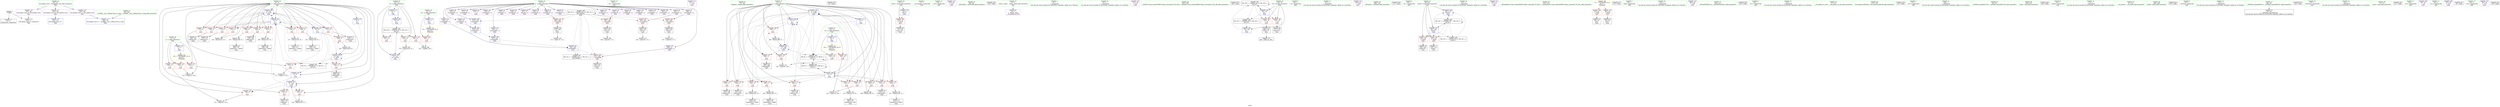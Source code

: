 digraph "SVFG" {
	label="SVFG";

	Node0x5641ded03f30 [shape=record,color=grey,label="{NodeID: 0\nNullPtr}"];
	Node0x5641ded03f30 -> Node0x5641ded276c0[style=solid];
	Node0x5641ded03f30 -> Node0x5641ded2ef90[style=solid];
	Node0x5641ded2ae30 [shape=record,color=grey,label="{NodeID: 263\n187 = Binary(186, 97, )\n}"];
	Node0x5641ded2ae30 -> Node0x5641ded28010[style=solid];
	Node0x5641ded2f160 [shape=record,color=blue,label="{NodeID: 180\n15\<--97\nti\<--\nmain\n}"];
	Node0x5641ded2f160 -> Node0x5641ded40ae0[style=dashed];
	Node0x5641ded26b80 [shape=record,color=purple,label="{NodeID: 97\n204\<--21\narrayidx43\<--g\nmain\n}"];
	Node0x5641ded26b80 -> Node0x5641ded2e5f0[style=solid];
	Node0x5641ded09d50 [shape=record,color=green,label="{NodeID: 14\n42\<--1\n.str.7\<--dummyObj\nGlob }"];
	Node0x5641ded29c80 [shape=record,color=blue,label="{NodeID: 194\n8\<--258\ni\<--inc74\nmain\n}"];
	Node0x5641ded29c80 -> Node0x5641ded2c160[style=dashed];
	Node0x5641ded29c80 -> Node0x5641ded2c230[style=dashed];
	Node0x5641ded29c80 -> Node0x5641ded2c300[style=dashed];
	Node0x5641ded29c80 -> Node0x5641ded2c3d0[style=dashed];
	Node0x5641ded29c80 -> Node0x5641ded2c4a0[style=dashed];
	Node0x5641ded29c80 -> Node0x5641ded2c570[style=dashed];
	Node0x5641ded29c80 -> Node0x5641ded2c640[style=dashed];
	Node0x5641ded29c80 -> Node0x5641ded2c710[style=dashed];
	Node0x5641ded29c80 -> Node0x5641ded2c7e0[style=dashed];
	Node0x5641ded29c80 -> Node0x5641ded2c8b0[style=dashed];
	Node0x5641ded29c80 -> Node0x5641ded2f570[style=dashed];
	Node0x5641ded29c80 -> Node0x5641ded29c80[style=dashed];
	Node0x5641ded29c80 -> Node0x5641ded29d50[style=dashed];
	Node0x5641ded29c80 -> Node0x5641ded405e0[style=dashed];
	Node0x5641ded266c0 [shape=record,color=purple,label="{NodeID: 111\n91\<--31\n\<--.str.3\nmain\n}"];
	Node0x5641ded08fc0 [shape=record,color=green,label="{NodeID: 28\n13\<--14\nca\<--ca_field_insensitive\nGlob }"];
	Node0x5641ded08fc0 -> Node0x5641ded2d680[style=solid];
	Node0x5641ded08fc0 -> Node0x5641ded2e990[style=solid];
	Node0x5641ded2c300 [shape=record,color=red,label="{NodeID: 125\n175\<--8\n\<--i\nmain\n}"];
	Node0x5641ded2c300 -> Node0x5641ded27da0[style=solid];
	Node0x5641ded25ca0 [shape=record,color=green,label="{NodeID: 42\n87\<--88\nfreopen\<--freopen_field_insensitive\n}"];
	Node0x5641ded2ce60 [shape=record,color=red,label="{NodeID: 139\n190\<--11\n\<--j\nmain\n}"];
	Node0x5641ded2ce60 -> Node0x5641ded280e0[style=solid];
	Node0x5641ded27a60 [shape=record,color=black,label="{NodeID: 56\n134\<--133\nidxprom\<--\nmain\n}"];
	Node0x5641ded2d9c0 [shape=record,color=red,label="{NodeID: 153\n130\<--17\n\<--n\nmain\n}"];
	Node0x5641ded2d9c0 -> Node0x5641ded2b430[style=solid];
	Node0x5641ded285c0 [shape=record,color=black,label="{NodeID: 70\n213\<--212\nidxprom49\<--\nmain\n}"];
	Node0x5641ded579b0 [shape=record,color=black,label="{NodeID: 333\n58 = PHI()\n}"];
	Node0x5641ded2e520 [shape=record,color=red,label="{NodeID: 167\n193\<--192\n\<--arrayidx34\nmain\n}"];
	Node0x5641ded2e520 -> Node0x5641ded281b0[style=solid];
	Node0x5641ded29120 [shape=record,color=black,label="{NodeID: 84\n75\<--318\nmain_ret\<--\nmain\n}"];
	Node0x5641ded044d0 [shape=record,color=green,label="{NodeID: 1\n7\<--1\n__dso_handle\<--dummyObj\nGlob }"];
	Node0x5641ded2afb0 [shape=record,color=grey,label="{NodeID: 264\n249 = Binary(248, 97, )\n}"];
	Node0x5641ded2afb0 -> Node0x5641ded29bb0[style=solid];
	Node0x5641ded2f230 [shape=record,color=blue,label="{NodeID: 181\n8\<--97\ni\<--\nmain\n}"];
	Node0x5641ded2f230 -> Node0x5641ded2bef0[style=dashed];
	Node0x5641ded2f230 -> Node0x5641ded2bfc0[style=dashed];
	Node0x5641ded2f230 -> Node0x5641ded2c090[style=dashed];
	Node0x5641ded2f230 -> Node0x5641ded2f300[style=dashed];
	Node0x5641ded2f230 -> Node0x5641ded2f570[style=dashed];
	Node0x5641ded26c50 [shape=record,color=purple,label="{NodeID: 98\n211\<--21\narrayidx48\<--g\nmain\n}"];
	Node0x5641ded09e20 [shape=record,color=green,label="{NodeID: 15\n44\<--1\n.str.8\<--dummyObj\nGlob }"];
	Node0x5641ded29d50 [shape=record,color=blue,label="{NodeID: 195\n8\<--97\ni\<--\nmain\n}"];
	Node0x5641ded29d50 -> Node0x5641ded2c980[style=dashed];
	Node0x5641ded29d50 -> Node0x5641ded2ca50[style=dashed];
	Node0x5641ded29d50 -> Node0x5641ded2cb20[style=dashed];
	Node0x5641ded29d50 -> Node0x5641ded29fc0[style=dashed];
	Node0x5641ded29d50 -> Node0x5641ded405e0[style=dashed];
	Node0x5641ded26790 [shape=record,color=purple,label="{NodeID: 112\n103\<--36\n\<--.str.4\nmain\n}"];
	Node0x5641ded09090 [shape=record,color=green,label="{NodeID: 29\n15\<--16\nti\<--ti_field_insensitive\nGlob }"];
	Node0x5641ded09090 -> Node0x5641ded2d750[style=solid];
	Node0x5641ded09090 -> Node0x5641ded2d820[style=solid];
	Node0x5641ded09090 -> Node0x5641ded2d8f0[style=solid];
	Node0x5641ded09090 -> Node0x5641ded2ea90[style=solid];
	Node0x5641ded09090 -> Node0x5641ded2f160[style=solid];
	Node0x5641ded09090 -> Node0x5641ded2a090[style=solid];
	Node0x5641ded2c3d0 [shape=record,color=red,label="{NodeID: 126\n186\<--8\n\<--i\nmain\n}"];
	Node0x5641ded2c3d0 -> Node0x5641ded2ae30[style=solid];
	Node0x5641ded25da0 [shape=record,color=green,label="{NodeID: 43\n94\<--95\n_ZNSirsERi\<--_ZNSirsERi_field_insensitive\n}"];
	Node0x5641ded2cf30 [shape=record,color=red,label="{NodeID: 140\n201\<--11\n\<--j\nmain\n}"];
	Node0x5641ded2cf30 -> Node0x5641ded34740[style=solid];
	Node0x5641ded27b30 [shape=record,color=black,label="{NodeID: 57\n164\<--163\nidxprom19\<--\nmain\n}"];
	Node0x5641ded2da90 [shape=record,color=red,label="{NodeID: 154\n154\<--17\n\<--n\nmain\n}"];
	Node0x5641ded2da90 -> Node0x5641ded36ad0[style=solid];
	Node0x5641ded28690 [shape=record,color=black,label="{NodeID: 71\n218\<--217\nidxprom51\<--\nmain\n}"];
	Node0x5641ded57ab0 [shape=record,color=black,label="{NodeID: 334\n104 = PHI()\n}"];
	Node0x5641ded2e5f0 [shape=record,color=red,label="{NodeID: 168\n205\<--204\n\<--arrayidx43\nmain\n}"];
	Node0x5641ded2e5f0 -> Node0x5641ded28420[style=solid];
	Node0x5641ded291f0 [shape=record,color=purple,label="{NodeID: 85\n57\<--4\n\<--_ZStL8__ioinit\n__cxx_global_var_init\n}"];
	Node0x5641ded041f0 [shape=record,color=green,label="{NodeID: 2\n9\<--1\n\<--dummyObj\nCan only get source location for instruction, argument, global var or function.}"];
	Node0x5641ded2b130 [shape=record,color=grey,label="{NodeID: 265\n315 = Binary(314, 97, )\n}"];
	Node0x5641ded2b130 -> Node0x5641ded2a090[style=solid];
	Node0x5641ded2f300 [shape=record,color=blue,label="{NodeID: 182\n8\<--144\ni\<--inc\nmain\n}"];
	Node0x5641ded2f300 -> Node0x5641ded2bef0[style=dashed];
	Node0x5641ded2f300 -> Node0x5641ded2bfc0[style=dashed];
	Node0x5641ded2f300 -> Node0x5641ded2c090[style=dashed];
	Node0x5641ded2f300 -> Node0x5641ded2f300[style=dashed];
	Node0x5641ded2f300 -> Node0x5641ded2f570[style=dashed];
	Node0x5641ded26d20 [shape=record,color=purple,label="{NodeID: 99\n214\<--21\narrayidx50\<--g\nmain\n}"];
	Node0x5641ded26d20 -> Node0x5641ded2f7e0[style=solid];
	Node0x5641ded09ef0 [shape=record,color=green,label="{NodeID: 16\n47\<--1\n\<--dummyObj\nCan only get source location for instruction, argument, global var or function.}"];
	Node0x5641ded29e20 [shape=record,color=blue,label="{NodeID: 196\n11\<--97\nj\<--\nmain\n}"];
	Node0x5641ded29e20 -> Node0x5641ded2d410[style=dashed];
	Node0x5641ded29e20 -> Node0x5641ded2d4e0[style=dashed];
	Node0x5641ded29e20 -> Node0x5641ded2d5b0[style=dashed];
	Node0x5641ded29e20 -> Node0x5641ded29e20[style=dashed];
	Node0x5641ded29e20 -> Node0x5641ded29ef0[style=dashed];
	Node0x5641ded29e20 -> Node0x5641ded40fe0[style=dashed];
	Node0x5641ded26860 [shape=record,color=purple,label="{NodeID: 113\n111\<--38\n\<--.str.5\nmain\n}"];
	Node0x5641ded09160 [shape=record,color=green,label="{NodeID: 30\n17\<--18\nn\<--n_field_insensitive\nGlob }"];
	Node0x5641ded09160 -> Node0x5641ded2d9c0[style=solid];
	Node0x5641ded09160 -> Node0x5641ded2da90[style=solid];
	Node0x5641ded09160 -> Node0x5641ded2db60[style=solid];
	Node0x5641ded09160 -> Node0x5641ded2eb90[style=solid];
	Node0x5641ded2c4a0 [shape=record,color=red,label="{NodeID: 127\n197\<--8\n\<--i\nmain\n}"];
	Node0x5641ded2c4a0 -> Node0x5641ded348c0[style=solid];
	Node0x5641ded25ea0 [shape=record,color=green,label="{NodeID: 44\n105\<--106\n_ZStlsISt11char_traitsIcEERSt13basic_ostreamIcT_ES5_PKc\<--_ZStlsISt11char_traitsIcEERSt13basic_ostreamIcT_ES5_PKc_field_insensitive\n}"];
	Node0x5641ded2d000 [shape=record,color=red,label="{NodeID: 141\n212\<--11\n\<--j\nmain\n}"];
	Node0x5641ded2d000 -> Node0x5641ded285c0[style=solid];
	Node0x5641ded27c00 [shape=record,color=black,label="{NodeID: 58\n167\<--166\nidxprom21\<--\nmain\n}"];
	Node0x5641ded2db60 [shape=record,color=red,label="{NodeID: 155\n276\<--17\n\<--n\nmain\n}"];
	Node0x5641ded2db60 -> Node0x5641ded2ba30[style=solid];
	Node0x5641ded28760 [shape=record,color=black,label="{NodeID: 72\n222\<--221\nidxprom54\<--add53\nmain\n}"];
	Node0x5641ded57c10 [shape=record,color=black,label="{NodeID: 335\n108 = PHI()\n}"];
	Node0x5641ded338a0 [shape=record,color=black,label="{NodeID: 252\n268 = PHI(124, 266, )\n}"];
	Node0x5641ded2e6c0 [shape=record,color=red,label="{NodeID: 169\n291\<--290\n\<--arrayidx89\nmain\n}"];
	Node0x5641ded2e6c0 -> Node0x5641ded29050[style=solid];
	Node0x5641ded292c0 [shape=record,color=purple,label="{NodeID: 86\n120\<--21\n\<--g\nmain\n}"];
	Node0x5641ded03c70 [shape=record,color=green,label="{NodeID: 3\n24\<--1\n.str\<--dummyObj\nGlob }"];
	Node0x5641ded2b2b0 [shape=record,color=grey,label="{NodeID: 266\n258 = Binary(257, 97, )\n}"];
	Node0x5641ded2b2b0 -> Node0x5641ded29c80[style=solid];
	Node0x5641ded2f3d0 [shape=record,color=blue,label="{NodeID: 183\n78\<--148\nok\<--\nmain\n}"];
	Node0x5641ded2f3d0 -> Node0x5641ded450e0[style=dashed];
	Node0x5641ded26df0 [shape=record,color=purple,label="{NodeID: 100\n219\<--21\narrayidx52\<--g\nmain\n}"];
	Node0x5641ded09fc0 [shape=record,color=green,label="{NodeID: 17\n97\<--1\n\<--dummyObj\nCan only get source location for instruction, argument, global var or function.}"];
	Node0x5641ded29ef0 [shape=record,color=blue,label="{NodeID: 197\n11\<--299\nj\<--inc93\nmain\n}"];
	Node0x5641ded29ef0 -> Node0x5641ded2d410[style=dashed];
	Node0x5641ded29ef0 -> Node0x5641ded2d4e0[style=dashed];
	Node0x5641ded29ef0 -> Node0x5641ded2d5b0[style=dashed];
	Node0x5641ded29ef0 -> Node0x5641ded29e20[style=dashed];
	Node0x5641ded29ef0 -> Node0x5641ded29ef0[style=dashed];
	Node0x5641ded29ef0 -> Node0x5641ded40fe0[style=dashed];
	Node0x5641ded26930 [shape=record,color=purple,label="{NodeID: 114\n138\<--40\n\<--.str.6\nmain\n}"];
	Node0x5641ded09260 [shape=record,color=green,label="{NodeID: 31\n19\<--20\nm\<--m_field_insensitive\nGlob }"];
	Node0x5641ded09260 -> Node0x5641ded2dc30[style=solid];
	Node0x5641ded09260 -> Node0x5641ded2dd00[style=solid];
	Node0x5641ded09260 -> Node0x5641ded2ec90[style=solid];
	Node0x5641ded2c570 [shape=record,color=red,label="{NodeID: 128\n209\<--8\n\<--i\nmain\n}"];
	Node0x5641ded2c570 -> Node0x5641ded284f0[style=solid];
	Node0x5641ded25fa0 [shape=record,color=green,label="{NodeID: 45\n109\<--110\n_ZNSolsEi\<--_ZNSolsEi_field_insensitive\n}"];
	Node0x5641ded2d0d0 [shape=record,color=red,label="{NodeID: 142\n220\<--11\n\<--j\nmain\n}"];
	Node0x5641ded2d0d0 -> Node0x5641ded342c0[style=solid];
	Node0x5641ded27cd0 [shape=record,color=black,label="{NodeID: 59\n170\<--169\nconv\<--\nmain\n}"];
	Node0x5641ded27cd0 -> Node0x5641ded370d0[style=solid];
	Node0x5641ded2dc30 [shape=record,color=red,label="{NodeID: 156\n160\<--19\n\<--m\nmain\n}"];
	Node0x5641ded2dc30 -> Node0x5641ded36f50[style=solid];
	Node0x5641ded28830 [shape=record,color=black,label="{NodeID: 73\n228\<--227\nidxprom57\<--add56\nmain\n}"];
	Node0x5641ded57d10 [shape=record,color=black,label="{NodeID: 336\n112 = PHI()\n}"];
	Node0x5641ded33e40 [shape=record,color=grey,label="{NodeID: 253\n144 = Binary(143, 97, )\n}"];
	Node0x5641ded33e40 -> Node0x5641ded2f300[style=solid];
	Node0x5641ded2e790 [shape=record,color=blue,label="{NodeID: 170\n8\<--9\ni\<--\nGlob }"];
	Node0x5641ded2e790 -> Node0x5641ded405e0[style=dashed];
	Node0x5641ded29390 [shape=record,color=purple,label="{NodeID: 87\n135\<--21\narrayidx\<--g\nmain\n}"];
	Node0x5641ded04330 [shape=record,color=green,label="{NodeID: 4\n26\<--1\n.str.1\<--dummyObj\nGlob }"];
	Node0x5641ded2b430 [shape=record,color=grey,label="{NodeID: 267\n131 = cmp(129, 130, )\n}"];
	Node0x5641ded2f4a0 [shape=record,color=blue,label="{NodeID: 184\n80\<--122\nfound\<--\nmain\n}"];
	Node0x5641ded2f4a0 -> Node0x5641ded455e0[style=dashed];
	Node0x5641ded26ec0 [shape=record,color=purple,label="{NodeID: 101\n223\<--21\narrayidx55\<--g\nmain\n}"];
	Node0x5641ded26ec0 -> Node0x5641ded2f8b0[style=solid];
	Node0x5641ded0a090 [shape=record,color=green,label="{NodeID: 18\n122\<--1\n\<--dummyObj\nCan only get source location for instruction, argument, global var or function.}"];
	Node0x5641ded29fc0 [shape=record,color=blue,label="{NodeID: 198\n8\<--305\ni\<--inc97\nmain\n}"];
	Node0x5641ded29fc0 -> Node0x5641ded2c980[style=dashed];
	Node0x5641ded29fc0 -> Node0x5641ded2ca50[style=dashed];
	Node0x5641ded29fc0 -> Node0x5641ded2cb20[style=dashed];
	Node0x5641ded29fc0 -> Node0x5641ded29fc0[style=dashed];
	Node0x5641ded29fc0 -> Node0x5641ded405e0[style=dashed];
	Node0x5641ded2bb00 [shape=record,color=purple,label="{NodeID: 115\n293\<--42\n\<--.str.7\nmain\n}"];
	Node0x5641ded09360 [shape=record,color=green,label="{NodeID: 32\n21\<--23\ng\<--g_field_insensitive\nGlob }"];
	Node0x5641ded09360 -> Node0x5641ded292c0[style=solid];
	Node0x5641ded09360 -> Node0x5641ded29390[style=solid];
	Node0x5641ded09360 -> Node0x5641ded29460[style=solid];
	Node0x5641ded09360 -> Node0x5641ded29530[style=solid];
	Node0x5641ded09360 -> Node0x5641ded29600[style=solid];
	Node0x5641ded09360 -> Node0x5641ded296d0[style=solid];
	Node0x5641ded09360 -> Node0x5641ded297a0[style=solid];
	Node0x5641ded09360 -> Node0x5641ded29870[style=solid];
	Node0x5641ded09360 -> Node0x5641ded29940[style=solid];
	Node0x5641ded09360 -> Node0x5641ded29a10[style=solid];
	Node0x5641ded09360 -> Node0x5641ded26ab0[style=solid];
	Node0x5641ded09360 -> Node0x5641ded26b80[style=solid];
	Node0x5641ded09360 -> Node0x5641ded26c50[style=solid];
	Node0x5641ded09360 -> Node0x5641ded26d20[style=solid];
	Node0x5641ded09360 -> Node0x5641ded26df0[style=solid];
	Node0x5641ded09360 -> Node0x5641ded26ec0[style=solid];
	Node0x5641ded09360 -> Node0x5641ded26f90[style=solid];
	Node0x5641ded09360 -> Node0x5641ded27060[style=solid];
	Node0x5641ded09360 -> Node0x5641ded27130[style=solid];
	Node0x5641ded09360 -> Node0x5641ded27200[style=solid];
	Node0x5641ded09360 -> Node0x5641ded262b0[style=solid];
	Node0x5641ded09360 -> Node0x5641ded26380[style=solid];
	Node0x5641ded2c640 [shape=record,color=red,label="{NodeID: 129\n217\<--8\n\<--i\nmain\n}"];
	Node0x5641ded2c640 -> Node0x5641ded28690[style=solid];
	Node0x5641ded260a0 [shape=record,color=green,label="{NodeID: 46\n114\<--115\n_ZSt4endlIcSt11char_traitsIcEERSt13basic_ostreamIT_T0_ES6_\<--_ZSt4endlIcSt11char_traitsIcEERSt13basic_ostreamIT_T0_ES6__field_insensitive\n}"];
	Node0x5641ded490e0 [shape=record,color=yellow,style=double,label="{NodeID: 309\n2V_1 = ENCHI(MR_2V_0)\npts\{1 \}\nFun[main]}"];
	Node0x5641ded490e0 -> Node0x5641ded2ddd0[style=dashed];
	Node0x5641ded490e0 -> Node0x5641ded2dea0[style=dashed];
	Node0x5641ded2d1a0 [shape=record,color=red,label="{NodeID: 143\n230\<--11\n\<--j\nmain\n}"];
	Node0x5641ded2d1a0 -> Node0x5641ded28900[style=solid];
	Node0x5641ded27da0 [shape=record,color=black,label="{NodeID: 60\n176\<--175\nidxprom24\<--\nmain\n}"];
	Node0x5641ded2dd00 [shape=record,color=red,label="{NodeID: 157\n282\<--19\n\<--m\nmain\n}"];
	Node0x5641ded2dd00 -> Node0x5641ded2b8b0[style=solid];
	Node0x5641ded28900 [shape=record,color=black,label="{NodeID: 74\n231\<--230\nidxprom59\<--\nmain\n}"];
	Node0x5641ded57e10 [shape=record,color=black,label="{NodeID: 337\n113 = PHI()\n}"];
	Node0x5641ded33fc0 [shape=record,color=grey,label="{NodeID: 254\n235 = Binary(234, 97, )\n}"];
	Node0x5641ded33fc0 -> Node0x5641ded289d0[style=solid];
	Node0x5641ded2e890 [shape=record,color=blue,label="{NodeID: 171\n11\<--9\nj\<--\nGlob }"];
	Node0x5641ded2e890 -> Node0x5641ded40fe0[style=dashed];
	Node0x5641ded29460 [shape=record,color=purple,label="{NodeID: 88\n136\<--21\narraydecay\<--g\nmain\n}"];
	Node0x5641ded086c0 [shape=record,color=green,label="{NodeID: 5\n28\<--1\nstdin\<--dummyObj\nGlob }"];
	Node0x5641ded2b5b0 [shape=record,color=grey,label="{NodeID: 268\n184 = cmp(183, 172, )\n}"];
	Node0x5641ded2f570 [shape=record,color=blue,label="{NodeID: 185\n8\<--97\ni\<--\nmain\n}"];
	Node0x5641ded2f570 -> Node0x5641ded2c160[style=dashed];
	Node0x5641ded2f570 -> Node0x5641ded2c230[style=dashed];
	Node0x5641ded2f570 -> Node0x5641ded2c300[style=dashed];
	Node0x5641ded2f570 -> Node0x5641ded2c3d0[style=dashed];
	Node0x5641ded2f570 -> Node0x5641ded2c4a0[style=dashed];
	Node0x5641ded2f570 -> Node0x5641ded2c570[style=dashed];
	Node0x5641ded2f570 -> Node0x5641ded2c640[style=dashed];
	Node0x5641ded2f570 -> Node0x5641ded2c710[style=dashed];
	Node0x5641ded2f570 -> Node0x5641ded2c7e0[style=dashed];
	Node0x5641ded2f570 -> Node0x5641ded2c8b0[style=dashed];
	Node0x5641ded2f570 -> Node0x5641ded2f570[style=dashed];
	Node0x5641ded2f570 -> Node0x5641ded29c80[style=dashed];
	Node0x5641ded2f570 -> Node0x5641ded29d50[style=dashed];
	Node0x5641ded2f570 -> Node0x5641ded405e0[style=dashed];
	Node0x5641ded26f90 [shape=record,color=purple,label="{NodeID: 102\n229\<--21\narrayidx58\<--g\nmain\n}"];
	Node0x5641ded08870 [shape=record,color=green,label="{NodeID: 19\n123\<--1\n\<--dummyObj\nCan only get source location for instruction, argument, global var or function.}"];
	Node0x5641ded405e0 [shape=record,color=black,label="{NodeID: 282\nMR_4V_2 = PHI(MR_4V_13, MR_4V_1, )\npts\{10 \}\n}"];
	Node0x5641ded405e0 -> Node0x5641ded2f230[style=dashed];
	Node0x5641ded2a090 [shape=record,color=blue,label="{NodeID: 199\n15\<--315\nti\<--inc104\nmain\n}"];
	Node0x5641ded2a090 -> Node0x5641ded40ae0[style=dashed];
	Node0x5641ded2bb90 [shape=record,color=purple,label="{NodeID: 116\n309\<--44\n\<--.str.8\nmain\n}"];
	Node0x5641ded09460 [shape=record,color=green,label="{NodeID: 33\n46\<--50\nllvm.global_ctors\<--llvm.global_ctors_field_insensitive\nGlob }"];
	Node0x5641ded09460 -> Node0x5641ded2bc20[style=solid];
	Node0x5641ded09460 -> Node0x5641ded2bcf0[style=solid];
	Node0x5641ded09460 -> Node0x5641ded2bdf0[style=solid];
	Node0x5641ded2c710 [shape=record,color=red,label="{NodeID: 130\n226\<--8\n\<--i\nmain\n}"];
	Node0x5641ded2c710 -> Node0x5641ded34440[style=solid];
	Node0x5641ded261a0 [shape=record,color=green,label="{NodeID: 47\n116\<--117\n_ZNSolsEPFRSoS_E\<--_ZNSolsEPFRSoS_E_field_insensitive\n}"];
	Node0x5641ded2d270 [shape=record,color=red,label="{NodeID: 144\n238\<--11\n\<--j\nmain\n}"];
	Node0x5641ded2d270 -> Node0x5641ded2ab30[style=solid];
	Node0x5641ded27e70 [shape=record,color=black,label="{NodeID: 61\n180\<--179\nidxprom26\<--add\nmain\n}"];
	Node0x5641ded2ddd0 [shape=record,color=red,label="{NodeID: 158\n83\<--28\n\<--stdin\nmain\n}"];
	Node0x5641ded2ddd0 -> Node0x5641ded278c0[style=solid];
	Node0x5641ded289d0 [shape=record,color=black,label="{NodeID: 75\n236\<--235\nidxprom62\<--add61\nmain\n}"];
	Node0x5641ded57ee0 [shape=record,color=black,label="{NodeID: 338\n118 = PHI()\n}"];
	Node0x5641ded34140 [shape=record,color=grey,label="{NodeID: 255\n179 = Binary(178, 97, )\n}"];
	Node0x5641ded34140 -> Node0x5641ded27e70[style=solid];
	Node0x5641ded2e990 [shape=record,color=blue,label="{NodeID: 172\n13\<--9\nca\<--\nGlob }"];
	Node0x5641ded2e990 -> Node0x5641ded49dc0[style=dashed];
	Node0x5641ded29530 [shape=record,color=purple,label="{NodeID: 89\n137\<--21\nadd.ptr\<--g\nmain\n}"];
	Node0x5641ded08750 [shape=record,color=green,label="{NodeID: 6\n29\<--1\n.str.2\<--dummyObj\nGlob }"];
	Node0x5641ded2b730 [shape=record,color=grey,label="{NodeID: 269\n101 = cmp(99, 100, )\n}"];
	Node0x5641ded2f640 [shape=record,color=blue,label="{NodeID: 186\n11\<--97\nj\<--\nmain\n}"];
	Node0x5641ded2f640 -> Node0x5641ded2cbf0[style=dashed];
	Node0x5641ded2f640 -> Node0x5641ded2ccc0[style=dashed];
	Node0x5641ded2f640 -> Node0x5641ded2cd90[style=dashed];
	Node0x5641ded2f640 -> Node0x5641ded2ce60[style=dashed];
	Node0x5641ded2f640 -> Node0x5641ded2cf30[style=dashed];
	Node0x5641ded2f640 -> Node0x5641ded2d000[style=dashed];
	Node0x5641ded2f640 -> Node0x5641ded2d0d0[style=dashed];
	Node0x5641ded2f640 -> Node0x5641ded2d1a0[style=dashed];
	Node0x5641ded2f640 -> Node0x5641ded2d270[style=dashed];
	Node0x5641ded2f640 -> Node0x5641ded2d340[style=dashed];
	Node0x5641ded2f640 -> Node0x5641ded2f640[style=dashed];
	Node0x5641ded2f640 -> Node0x5641ded29bb0[style=dashed];
	Node0x5641ded2f640 -> Node0x5641ded29e20[style=dashed];
	Node0x5641ded2f640 -> Node0x5641ded40fe0[style=dashed];
	Node0x5641ded2f640 -> Node0x5641ded464e0[style=dashed];
	Node0x5641ded27060 [shape=record,color=purple,label="{NodeID: 103\n232\<--21\narrayidx60\<--g\nmain\n}"];
	Node0x5641ded27060 -> Node0x5641ded2f980[style=solid];
	Node0x5641ded08940 [shape=record,color=green,label="{NodeID: 20\n124\<--1\n\<--dummyObj\nCan only get source location for instruction, argument, global var or function.}"];
	Node0x5641ded40ae0 [shape=record,color=black,label="{NodeID: 283\nMR_10V_3 = PHI(MR_10V_4, MR_10V_2, )\npts\{16 \}\n}"];
	Node0x5641ded40ae0 -> Node0x5641ded2d750[style=dashed];
	Node0x5641ded40ae0 -> Node0x5641ded2d820[style=dashed];
	Node0x5641ded40ae0 -> Node0x5641ded2d8f0[style=dashed];
	Node0x5641ded40ae0 -> Node0x5641ded2a090[style=dashed];
	Node0x5641ded2bc20 [shape=record,color=purple,label="{NodeID: 117\n353\<--46\nllvm.global_ctors_0\<--llvm.global_ctors\nGlob }"];
	Node0x5641ded2bc20 -> Node0x5641ded2ed90[style=solid];
	Node0x5641ded255e0 [shape=record,color=green,label="{NodeID: 34\n51\<--52\n__cxx_global_var_init\<--__cxx_global_var_init_field_insensitive\n}"];
	Node0x5641ded450e0 [shape=record,color=black,label="{NodeID: 297\nMR_18V_5 = PHI(MR_18V_8, MR_18V_4, )\npts\{79 \}\n}"];
	Node0x5641ded450e0 -> Node0x5641ded2e040[style=dashed];
	Node0x5641ded450e0 -> Node0x5641ded2e110[style=dashed];
	Node0x5641ded450e0 -> Node0x5641ded29ae0[style=dashed];
	Node0x5641ded450e0 -> Node0x5641ded414e0[style=dashed];
	Node0x5641ded450e0 -> Node0x5641ded450e0[style=dashed];
	Node0x5641ded2c7e0 [shape=record,color=red,label="{NodeID: 131\n234\<--8\n\<--i\nmain\n}"];
	Node0x5641ded2c7e0 -> Node0x5641ded33fc0[style=solid];
	Node0x5641ded272c0 [shape=record,color=green,label="{NodeID: 48\n125\<--126\nllvm.memset.p0i8.i64\<--llvm.memset.p0i8.i64_field_insensitive\n}"];
	Node0x5641ded2d340 [shape=record,color=red,label="{NodeID: 145\n248\<--11\n\<--j\nmain\n}"];
	Node0x5641ded2d340 -> Node0x5641ded2afb0[style=solid];
	Node0x5641ded27f40 [shape=record,color=black,label="{NodeID: 62\n183\<--182\nconv28\<--\nmain\n}"];
	Node0x5641ded27f40 -> Node0x5641ded2b5b0[style=solid];
	Node0x5641ded2dea0 [shape=record,color=red,label="{NodeID: 159\n89\<--33\n\<--stdout\nmain\n}"];
	Node0x5641ded2dea0 -> Node0x5641ded27990[style=solid];
	Node0x5641ded28aa0 [shape=record,color=black,label="{NodeID: 76\n240\<--239\nidxprom65\<--add64\nmain\n}"];
	Node0x5641ded58010 [shape=record,color=black,label="{NodeID: 339\n119 = PHI()\n}"];
	Node0x5641ded342c0 [shape=record,color=grey,label="{NodeID: 256\n221 = Binary(220, 97, )\n}"];
	Node0x5641ded342c0 -> Node0x5641ded28760[style=solid];
	Node0x5641ded2ea90 [shape=record,color=blue,label="{NodeID: 173\n15\<--9\nti\<--\nGlob }"];
	Node0x5641ded2ea90 -> Node0x5641ded2f160[style=dashed];
	Node0x5641ded29600 [shape=record,color=purple,label="{NodeID: 90\n165\<--21\narrayidx20\<--g\nmain\n}"];
	Node0x5641ded03fc0 [shape=record,color=green,label="{NodeID: 7\n31\<--1\n.str.3\<--dummyObj\nGlob }"];
	Node0x5641ded2b8b0 [shape=record,color=grey,label="{NodeID: 270\n283 = cmp(281, 282, )\n}"];
	Node0x5641ded2f710 [shape=record,color=blue,label="{NodeID: 187\n80\<--148\nfound\<--\nmain\n}"];
	Node0x5641ded2f710 -> Node0x5641ded2e1e0[style=dashed];
	Node0x5641ded2f710 -> Node0x5641ded2e2b0[style=dashed];
	Node0x5641ded2f710 -> Node0x5641ded2f4a0[style=dashed];
	Node0x5641ded2f710 -> Node0x5641ded419e0[style=dashed];
	Node0x5641ded2f710 -> Node0x5641ded455e0[style=dashed];
	Node0x5641ded27130 [shape=record,color=purple,label="{NodeID: 104\n237\<--21\narrayidx63\<--g\nmain\n}"];
	Node0x5641ded08a10 [shape=record,color=green,label="{NodeID: 21\n148\<--1\n\<--dummyObj\nCan only get source location for instruction, argument, global var or function.}"];
	Node0x5641ded40fe0 [shape=record,color=black,label="{NodeID: 284\nMR_6V_2 = PHI(MR_6V_13, MR_6V_1, )\npts\{12 \}\n}"];
	Node0x5641ded40fe0 -> Node0x5641ded464e0[style=dashed];
	Node0x5641ded2bcf0 [shape=record,color=purple,label="{NodeID: 118\n354\<--46\nllvm.global_ctors_1\<--llvm.global_ctors\nGlob }"];
	Node0x5641ded2bcf0 -> Node0x5641ded2ee90[style=solid];
	Node0x5641ded25670 [shape=record,color=green,label="{NodeID: 35\n55\<--56\n_ZNSt8ios_base4InitC1Ev\<--_ZNSt8ios_base4InitC1Ev_field_insensitive\n}"];
	Node0x5641ded455e0 [shape=record,color=black,label="{NodeID: 298\nMR_20V_5 = PHI(MR_20V_7, MR_20V_4, )\npts\{81 \}\n}"];
	Node0x5641ded455e0 -> Node0x5641ded2e1e0[style=dashed];
	Node0x5641ded455e0 -> Node0x5641ded2e2b0[style=dashed];
	Node0x5641ded455e0 -> Node0x5641ded2f4a0[style=dashed];
	Node0x5641ded455e0 -> Node0x5641ded2f710[style=dashed];
	Node0x5641ded455e0 -> Node0x5641ded419e0[style=dashed];
	Node0x5641ded455e0 -> Node0x5641ded455e0[style=dashed];
	Node0x5641ded2c8b0 [shape=record,color=red,label="{NodeID: 132\n257\<--8\n\<--i\nmain\n}"];
	Node0x5641ded2c8b0 -> Node0x5641ded2b2b0[style=solid];
	Node0x5641ded273c0 [shape=record,color=green,label="{NodeID: 49\n140\<--141\nscanf\<--scanf_field_insensitive\n}"];
	Node0x5641ded49dc0 [shape=record,color=yellow,style=double,label="{NodeID: 312\n8V_1 = ENCHI(MR_8V_0)\npts\{14 \}\nFun[main]}"];
	Node0x5641ded49dc0 -> Node0x5641ded2d680[style=dashed];
	Node0x5641ded2d410 [shape=record,color=red,label="{NodeID: 146\n281\<--11\n\<--j\nmain\n}"];
	Node0x5641ded2d410 -> Node0x5641ded2b8b0[style=solid];
	Node0x5641ded28010 [shape=record,color=black,label="{NodeID: 63\n188\<--187\nidxprom31\<--add30\nmain\n}"];
	Node0x5641ded2df70 [shape=record,color=red,label="{NodeID: 160\n318\<--76\n\<--retval\nmain\n}"];
	Node0x5641ded2df70 -> Node0x5641ded29120[style=solid];
	Node0x5641ded28b70 [shape=record,color=black,label="{NodeID: 77\n253\<--252\ntobool\<--\nmain\n}"];
	Node0x5641ded580e0 [shape=record,color=black,label="{NodeID: 340\n294 = PHI()\n}"];
	Node0x5641ded34440 [shape=record,color=grey,label="{NodeID: 257\n227 = Binary(226, 97, )\n}"];
	Node0x5641ded34440 -> Node0x5641ded28830[style=solid];
	Node0x5641ded2eb90 [shape=record,color=blue,label="{NodeID: 174\n17\<--9\nn\<--\nGlob }"];
	Node0x5641ded2eb90 -> Node0x5641ded49f80[style=dashed];
	Node0x5641ded296d0 [shape=record,color=purple,label="{NodeID: 91\n168\<--21\narrayidx22\<--g\nmain\n}"];
	Node0x5641ded296d0 -> Node0x5641ded2e380[style=solid];
	Node0x5641ded04050 [shape=record,color=green,label="{NodeID: 8\n33\<--1\nstdout\<--dummyObj\nGlob }"];
	Node0x5641ded2ba30 [shape=record,color=grey,label="{NodeID: 271\n277 = cmp(275, 276, )\n}"];
	Node0x5641ded2f7e0 [shape=record,color=blue,label="{NodeID: 188\n214\<--216\narrayidx50\<--\nmain\n}"];
	Node0x5641ded2f7e0 -> Node0x5641ded2f8b0[style=dashed];
	Node0x5641ded27200 [shape=record,color=purple,label="{NodeID: 105\n241\<--21\narrayidx66\<--g\nmain\n}"];
	Node0x5641ded27200 -> Node0x5641ded2fa50[style=solid];
	Node0x5641ded08ae0 [shape=record,color=green,label="{NodeID: 22\n172\<--1\n\<--dummyObj\nCan only get source location for instruction, argument, global var or function.}"];
	Node0x5641ded414e0 [shape=record,color=black,label="{NodeID: 285\nMR_18V_2 = PHI(MR_18V_9, MR_18V_1, )\npts\{79 \}\n}"];
	Node0x5641ded414e0 -> Node0x5641ded2f3d0[style=dashed];
	Node0x5641ded2bdf0 [shape=record,color=purple,label="{NodeID: 119\n355\<--46\nllvm.global_ctors_2\<--llvm.global_ctors\nGlob }"];
	Node0x5641ded2bdf0 -> Node0x5641ded2ef90[style=solid];
	Node0x5641ded25730 [shape=record,color=green,label="{NodeID: 36\n61\<--62\n__cxa_atexit\<--__cxa_atexit_field_insensitive\n}"];
	Node0x5641ded45ae0 [shape=record,color=black,label="{NodeID: 299\nMR_22V_4 = PHI(MR_22V_10, MR_22V_3, )\npts\{230000 \}\n}"];
	Node0x5641ded45ae0 -> Node0x5641ded2e380[style=dashed];
	Node0x5641ded45ae0 -> Node0x5641ded2e450[style=dashed];
	Node0x5641ded45ae0 -> Node0x5641ded2e520[style=dashed];
	Node0x5641ded45ae0 -> Node0x5641ded2e5f0[style=dashed];
	Node0x5641ded45ae0 -> Node0x5641ded2e6c0[style=dashed];
	Node0x5641ded45ae0 -> Node0x5641ded2f7e0[style=dashed];
	Node0x5641ded45ae0 -> Node0x5641ded41ee0[style=dashed];
	Node0x5641ded45ae0 -> Node0x5641ded45ae0[style=dashed];
	Node0x5641ded2c980 [shape=record,color=red,label="{NodeID: 133\n275\<--8\n\<--i\nmain\n}"];
	Node0x5641ded2c980 -> Node0x5641ded2ba30[style=solid];
	Node0x5641ded274c0 [shape=record,color=green,label="{NodeID: 50\n295\<--296\nprintf\<--printf_field_insensitive\n}"];
	Node0x5641ded2d4e0 [shape=record,color=red,label="{NodeID: 147\n288\<--11\n\<--j\nmain\n}"];
	Node0x5641ded2d4e0 -> Node0x5641ded28f80[style=solid];
	Node0x5641ded280e0 [shape=record,color=black,label="{NodeID: 64\n191\<--190\nidxprom33\<--\nmain\n}"];
	Node0x5641ded2e040 [shape=record,color=red,label="{NodeID: 161\n265\<--78\n\<--ok\nmain\n}"];
	Node0x5641ded2e040 -> Node0x5641ded28d10[style=solid];
	Node0x5641ded28c40 [shape=record,color=black,label="{NodeID: 78\n263\<--262\ntobool76\<--\nmain\n}"];
	Node0x5641ded581b0 [shape=record,color=black,label="{NodeID: 341\n302 = PHI()\n}"];
	Node0x5641ded345c0 [shape=record,color=grey,label="{NodeID: 258\n305 = Binary(304, 97, )\n}"];
	Node0x5641ded345c0 -> Node0x5641ded29fc0[style=solid];
	Node0x5641ded2ec90 [shape=record,color=blue,label="{NodeID: 175\n19\<--9\nm\<--\nGlob }"];
	Node0x5641ded2ec90 -> Node0x5641ded4a060[style=dashed];
	Node0x5641ded297a0 [shape=record,color=purple,label="{NodeID: 92\n177\<--21\narrayidx25\<--g\nmain\n}"];
	Node0x5641ded040e0 [shape=record,color=green,label="{NodeID: 9\n34\<--1\n_ZSt3cin\<--dummyObj\nGlob }"];
	Node0x5641ded36ad0 [shape=record,color=grey,label="{NodeID: 272\n155 = cmp(153, 154, )\n}"];
	Node0x5641ded2f8b0 [shape=record,color=blue,label="{NodeID: 189\n223\<--225\narrayidx55\<--\nmain\n}"];
	Node0x5641ded2f8b0 -> Node0x5641ded2f980[style=dashed];
	Node0x5641ded262b0 [shape=record,color=purple,label="{NodeID: 106\n287\<--21\narrayidx87\<--g\nmain\n}"];
	Node0x5641ded08bb0 [shape=record,color=green,label="{NodeID: 23\n216\<--1\n\<--dummyObj\nCan only get source location for instruction, argument, global var or function.}"];
	Node0x5641ded419e0 [shape=record,color=black,label="{NodeID: 286\nMR_20V_2 = PHI(MR_20V_8, MR_20V_1, )\npts\{81 \}\n}"];
	Node0x5641ded419e0 -> Node0x5641ded2f4a0[style=dashed];
	Node0x5641ded2bef0 [shape=record,color=red,label="{NodeID: 120\n129\<--8\n\<--i\nmain\n}"];
	Node0x5641ded2bef0 -> Node0x5641ded2b430[style=solid];
	Node0x5641ded25830 [shape=record,color=green,label="{NodeID: 37\n60\<--66\n_ZNSt8ios_base4InitD1Ev\<--_ZNSt8ios_base4InitD1Ev_field_insensitive\n}"];
	Node0x5641ded25830 -> Node0x5641ded277c0[style=solid];
	Node0x5641ded2ca50 [shape=record,color=red,label="{NodeID: 134\n285\<--8\n\<--i\nmain\n}"];
	Node0x5641ded2ca50 -> Node0x5641ded28eb0[style=solid];
	Node0x5641ded275c0 [shape=record,color=green,label="{NodeID: 51\n48\<--349\n_GLOBAL__sub_I_Qifeng.Chen_0_0.cpp\<--_GLOBAL__sub_I_Qifeng.Chen_0_0.cpp_field_insensitive\n}"];
	Node0x5641ded275c0 -> Node0x5641ded2ee90[style=solid];
	Node0x5641ded49f80 [shape=record,color=yellow,style=double,label="{NodeID: 314\n12V_1 = ENCHI(MR_12V_0)\npts\{18 \}\nFun[main]}"];
	Node0x5641ded49f80 -> Node0x5641ded2d9c0[style=dashed];
	Node0x5641ded49f80 -> Node0x5641ded2da90[style=dashed];
	Node0x5641ded49f80 -> Node0x5641ded2db60[style=dashed];
	Node0x5641ded2d5b0 [shape=record,color=red,label="{NodeID: 148\n298\<--11\n\<--j\nmain\n}"];
	Node0x5641ded2d5b0 -> Node0x5641ded2acb0[style=solid];
	Node0x5641ded281b0 [shape=record,color=black,label="{NodeID: 65\n194\<--193\nconv35\<--\nmain\n}"];
	Node0x5641ded281b0 -> Node0x5641ded36c50[style=solid];
	Node0x5641ded2e110 [shape=record,color=red,label="{NodeID: 162\n270\<--78\n\<--ok\nmain\n}"];
	Node0x5641ded2e110 -> Node0x5641ded28de0[style=solid];
	Node0x5641ded28d10 [shape=record,color=black,label="{NodeID: 79\n266\<--265\ntobool77\<--\nmain\n}"];
	Node0x5641ded28d10 -> Node0x5641ded338a0[style=solid];
	Node0x5641ded582b0 [shape=record,color=black,label="{NodeID: 342\n310 = PHI()\n}"];
	Node0x5641ded34740 [shape=record,color=grey,label="{NodeID: 259\n202 = Binary(201, 97, )\n}"];
	Node0x5641ded34740 -> Node0x5641ded28350[style=solid];
	Node0x5641ded2ed90 [shape=record,color=blue,label="{NodeID: 176\n353\<--47\nllvm.global_ctors_0\<--\nGlob }"];
	Node0x5641ded29870 [shape=record,color=purple,label="{NodeID: 93\n181\<--21\narrayidx27\<--g\nmain\n}"];
	Node0x5641ded29870 -> Node0x5641ded2e450[style=solid];
	Node0x5641ded07e00 [shape=record,color=green,label="{NodeID: 10\n35\<--1\n_ZSt4cout\<--dummyObj\nGlob }"];
	Node0x5641ded36c50 [shape=record,color=grey,label="{NodeID: 273\n195 = cmp(194, 172, )\n}"];
	Node0x5641ded2f980 [shape=record,color=blue,label="{NodeID: 190\n232\<--225\narrayidx60\<--\nmain\n}"];
	Node0x5641ded2f980 -> Node0x5641ded2fa50[style=dashed];
	Node0x5641ded26380 [shape=record,color=purple,label="{NodeID: 107\n290\<--21\narrayidx89\<--g\nmain\n}"];
	Node0x5641ded26380 -> Node0x5641ded2e6c0[style=solid];
	Node0x5641ded08c80 [shape=record,color=green,label="{NodeID: 24\n225\<--1\n\<--dummyObj\nCan only get source location for instruction, argument, global var or function.}"];
	Node0x5641ded41ee0 [shape=record,color=black,label="{NodeID: 287\nMR_22V_2 = PHI(MR_22V_11, MR_22V_1, )\npts\{230000 \}\n}"];
	Node0x5641ded41ee0 -> Node0x5641ded45ae0[style=dashed];
	Node0x5641ded2bfc0 [shape=record,color=red,label="{NodeID: 121\n133\<--8\n\<--i\nmain\n}"];
	Node0x5641ded2bfc0 -> Node0x5641ded27a60[style=solid];
	Node0x5641ded25930 [shape=record,color=green,label="{NodeID: 38\n73\<--74\nmain\<--main_field_insensitive\n}"];
	Node0x5641ded464e0 [shape=record,color=black,label="{NodeID: 301\nMR_6V_3 = PHI(MR_6V_8, MR_6V_2, )\npts\{12 \}\n}"];
	Node0x5641ded464e0 -> Node0x5641ded2f640[style=dashed];
	Node0x5641ded464e0 -> Node0x5641ded29e20[style=dashed];
	Node0x5641ded464e0 -> Node0x5641ded40fe0[style=dashed];
	Node0x5641ded464e0 -> Node0x5641ded464e0[style=dashed];
	Node0x5641ded2cb20 [shape=record,color=red,label="{NodeID: 135\n304\<--8\n\<--i\nmain\n}"];
	Node0x5641ded2cb20 -> Node0x5641ded345c0[style=solid];
	Node0x5641ded276c0 [shape=record,color=black,label="{NodeID: 52\n2\<--3\ndummyVal\<--dummyVal\n}"];
	Node0x5641ded4a060 [shape=record,color=yellow,style=double,label="{NodeID: 315\n14V_1 = ENCHI(MR_14V_0)\npts\{20 \}\nFun[main]}"];
	Node0x5641ded4a060 -> Node0x5641ded2dc30[style=dashed];
	Node0x5641ded4a060 -> Node0x5641ded2dd00[style=dashed];
	Node0x5641ded2d680 [shape=record,color=red,label="{NodeID: 149\n100\<--13\n\<--ca\nmain\n}"];
	Node0x5641ded2d680 -> Node0x5641ded2b730[style=solid];
	Node0x5641ded28280 [shape=record,color=black,label="{NodeID: 66\n199\<--198\nidxprom39\<--add38\nmain\n}"];
	Node0x5641ded2e1e0 [shape=record,color=red,label="{NodeID: 163\n252\<--80\n\<--found\nmain\n}"];
	Node0x5641ded2e1e0 -> Node0x5641ded28b70[style=solid];
	Node0x5641ded28de0 [shape=record,color=black,label="{NodeID: 80\n271\<--270\ntobool78\<--\nmain\n}"];
	Node0x5641ded58410 [shape=record,color=black,label="{NodeID: 343\n311 = PHI()\n}"];
	Node0x5641ded348c0 [shape=record,color=grey,label="{NodeID: 260\n198 = Binary(197, 97, )\n}"];
	Node0x5641ded348c0 -> Node0x5641ded28280[style=solid];
	Node0x5641ded2ee90 [shape=record,color=blue,label="{NodeID: 177\n354\<--48\nllvm.global_ctors_1\<--_GLOBAL__sub_I_Qifeng.Chen_0_0.cpp\nGlob }"];
	Node0x5641ded29940 [shape=record,color=purple,label="{NodeID: 94\n189\<--21\narrayidx32\<--g\nmain\n}"];
	Node0x5641ded07ed0 [shape=record,color=green,label="{NodeID: 11\n36\<--1\n.str.4\<--dummyObj\nGlob }"];
	Node0x5641ded36dd0 [shape=record,color=grey,label="{NodeID: 274\n207 = cmp(206, 172, )\n}"];
	Node0x5641ded2fa50 [shape=record,color=blue,label="{NodeID: 191\n241\<--216\narrayidx66\<--\nmain\n}"];
	Node0x5641ded2fa50 -> Node0x5641ded2e6c0[style=dashed];
	Node0x5641ded2fa50 -> Node0x5641ded41ee0[style=dashed];
	Node0x5641ded2fa50 -> Node0x5641ded45ae0[style=dashed];
	Node0x5641ded26450 [shape=record,color=purple,label="{NodeID: 108\n84\<--24\n\<--.str\nmain\n}"];
	Node0x5641ded08d50 [shape=record,color=green,label="{NodeID: 25\n4\<--6\n_ZStL8__ioinit\<--_ZStL8__ioinit_field_insensitive\nGlob }"];
	Node0x5641ded08d50 -> Node0x5641ded291f0[style=solid];
	Node0x5641ded2c090 [shape=record,color=red,label="{NodeID: 122\n143\<--8\n\<--i\nmain\n}"];
	Node0x5641ded2c090 -> Node0x5641ded33e40[style=solid];
	Node0x5641ded25a30 [shape=record,color=green,label="{NodeID: 39\n76\<--77\nretval\<--retval_field_insensitive\nmain\n}"];
	Node0x5641ded25a30 -> Node0x5641ded2df70[style=solid];
	Node0x5641ded25a30 -> Node0x5641ded2f090[style=solid];
	Node0x5641ded2cbf0 [shape=record,color=red,label="{NodeID: 136\n159\<--11\n\<--j\nmain\n}"];
	Node0x5641ded2cbf0 -> Node0x5641ded36f50[style=solid];
	Node0x5641ded277c0 [shape=record,color=black,label="{NodeID: 53\n59\<--60\n\<--_ZNSt8ios_base4InitD1Ev\nCan only get source location for instruction, argument, global var or function.}"];
	Node0x5641ded2d750 [shape=record,color=red,label="{NodeID: 150\n99\<--15\n\<--ti\nmain\n}"];
	Node0x5641ded2d750 -> Node0x5641ded2b730[style=solid];
	Node0x5641ded28350 [shape=record,color=black,label="{NodeID: 67\n203\<--202\nidxprom42\<--add41\nmain\n}"];
	Node0x5641ded2e2b0 [shape=record,color=red,label="{NodeID: 164\n262\<--80\n\<--found\nmain\n}"];
	Node0x5641ded2e2b0 -> Node0x5641ded28c40[style=solid];
	Node0x5641ded28eb0 [shape=record,color=black,label="{NodeID: 81\n286\<--285\nidxprom86\<--\nmain\n}"];
	Node0x5641ded2ab30 [shape=record,color=grey,label="{NodeID: 261\n239 = Binary(238, 97, )\n}"];
	Node0x5641ded2ab30 -> Node0x5641ded28aa0[style=solid];
	Node0x5641ded2ef90 [shape=record,color=blue, style = dotted,label="{NodeID: 178\n355\<--3\nllvm.global_ctors_2\<--dummyVal\nGlob }"];
	Node0x5641ded29a10 [shape=record,color=purple,label="{NodeID: 95\n192\<--21\narrayidx34\<--g\nmain\n}"];
	Node0x5641ded29a10 -> Node0x5641ded2e520[style=solid];
	Node0x5641ded07fa0 [shape=record,color=green,label="{NodeID: 12\n38\<--1\n.str.5\<--dummyObj\nGlob }"];
	Node0x5641ded36f50 [shape=record,color=grey,label="{NodeID: 275\n161 = cmp(159, 160, )\n}"];
	Node0x5641ded29ae0 [shape=record,color=blue,label="{NodeID: 192\n78\<--122\nok\<--\nmain\n}"];
	Node0x5641ded29ae0 -> Node0x5641ded2e040[style=dashed];
	Node0x5641ded29ae0 -> Node0x5641ded2e110[style=dashed];
	Node0x5641ded29ae0 -> Node0x5641ded414e0[style=dashed];
	Node0x5641ded29ae0 -> Node0x5641ded450e0[style=dashed];
	Node0x5641ded26520 [shape=record,color=purple,label="{NodeID: 109\n85\<--26\n\<--.str.1\nmain\n}"];
	Node0x5641ded08e20 [shape=record,color=green,label="{NodeID: 26\n8\<--10\ni\<--i_field_insensitive\nGlob }"];
	Node0x5641ded08e20 -> Node0x5641ded2bef0[style=solid];
	Node0x5641ded08e20 -> Node0x5641ded2bfc0[style=solid];
	Node0x5641ded08e20 -> Node0x5641ded2c090[style=solid];
	Node0x5641ded08e20 -> Node0x5641ded2c160[style=solid];
	Node0x5641ded08e20 -> Node0x5641ded2c230[style=solid];
	Node0x5641ded08e20 -> Node0x5641ded2c300[style=solid];
	Node0x5641ded08e20 -> Node0x5641ded2c3d0[style=solid];
	Node0x5641ded08e20 -> Node0x5641ded2c4a0[style=solid];
	Node0x5641ded08e20 -> Node0x5641ded2c570[style=solid];
	Node0x5641ded08e20 -> Node0x5641ded2c640[style=solid];
	Node0x5641ded08e20 -> Node0x5641ded2c710[style=solid];
	Node0x5641ded08e20 -> Node0x5641ded2c7e0[style=solid];
	Node0x5641ded08e20 -> Node0x5641ded2c8b0[style=solid];
	Node0x5641ded08e20 -> Node0x5641ded2c980[style=solid];
	Node0x5641ded08e20 -> Node0x5641ded2ca50[style=solid];
	Node0x5641ded08e20 -> Node0x5641ded2cb20[style=solid];
	Node0x5641ded08e20 -> Node0x5641ded2e790[style=solid];
	Node0x5641ded08e20 -> Node0x5641ded2f230[style=solid];
	Node0x5641ded08e20 -> Node0x5641ded2f300[style=solid];
	Node0x5641ded08e20 -> Node0x5641ded2f570[style=solid];
	Node0x5641ded08e20 -> Node0x5641ded29c80[style=solid];
	Node0x5641ded08e20 -> Node0x5641ded29d50[style=solid];
	Node0x5641ded08e20 -> Node0x5641ded29fc0[style=solid];
	Node0x5641ded2c160 [shape=record,color=red,label="{NodeID: 123\n153\<--8\n\<--i\nmain\n}"];
	Node0x5641ded2c160 -> Node0x5641ded36ad0[style=solid];
	Node0x5641ded25b00 [shape=record,color=green,label="{NodeID: 40\n78\<--79\nok\<--ok_field_insensitive\nmain\n}"];
	Node0x5641ded25b00 -> Node0x5641ded2e040[style=solid];
	Node0x5641ded25b00 -> Node0x5641ded2e110[style=solid];
	Node0x5641ded25b00 -> Node0x5641ded2f3d0[style=solid];
	Node0x5641ded25b00 -> Node0x5641ded29ae0[style=solid];
	Node0x5641ded2ccc0 [shape=record,color=red,label="{NodeID: 137\n166\<--11\n\<--j\nmain\n}"];
	Node0x5641ded2ccc0 -> Node0x5641ded27c00[style=solid];
	Node0x5641ded278c0 [shape=record,color=black,label="{NodeID: 54\n86\<--83\ncall\<--\nmain\n}"];
	Node0x5641ded2d820 [shape=record,color=red,label="{NodeID: 151\n107\<--15\n\<--ti\nmain\n}"];
	Node0x5641ded28420 [shape=record,color=black,label="{NodeID: 68\n206\<--205\nconv44\<--\nmain\n}"];
	Node0x5641ded28420 -> Node0x5641ded36dd0[style=solid];
	Node0x5641ded577b0 [shape=record,color=black,label="{NodeID: 331\n93 = PHI()\n}"];
	Node0x5641ded2e380 [shape=record,color=red,label="{NodeID: 165\n169\<--168\n\<--arrayidx22\nmain\n}"];
	Node0x5641ded2e380 -> Node0x5641ded27cd0[style=solid];
	Node0x5641ded28f80 [shape=record,color=black,label="{NodeID: 82\n289\<--288\nidxprom88\<--\nmain\n}"];
	Node0x5641ded2acb0 [shape=record,color=grey,label="{NodeID: 262\n299 = Binary(298, 97, )\n}"];
	Node0x5641ded2acb0 -> Node0x5641ded29ef0[style=solid];
	Node0x5641ded2f090 [shape=record,color=blue,label="{NodeID: 179\n76\<--9\nretval\<--\nmain\n}"];
	Node0x5641ded2f090 -> Node0x5641ded2df70[style=dashed];
	Node0x5641ded26ab0 [shape=record,color=purple,label="{NodeID: 96\n200\<--21\narrayidx40\<--g\nmain\n}"];
	Node0x5641ded08070 [shape=record,color=green,label="{NodeID: 13\n40\<--1\n.str.6\<--dummyObj\nGlob }"];
	Node0x5641ded370d0 [shape=record,color=grey,label="{NodeID: 276\n171 = cmp(170, 172, )\n}"];
	Node0x5641ded29bb0 [shape=record,color=blue,label="{NodeID: 193\n11\<--249\nj\<--inc69\nmain\n}"];
	Node0x5641ded29bb0 -> Node0x5641ded2cbf0[style=dashed];
	Node0x5641ded29bb0 -> Node0x5641ded2ccc0[style=dashed];
	Node0x5641ded29bb0 -> Node0x5641ded2cd90[style=dashed];
	Node0x5641ded29bb0 -> Node0x5641ded2ce60[style=dashed];
	Node0x5641ded29bb0 -> Node0x5641ded2cf30[style=dashed];
	Node0x5641ded29bb0 -> Node0x5641ded2d000[style=dashed];
	Node0x5641ded29bb0 -> Node0x5641ded2d0d0[style=dashed];
	Node0x5641ded29bb0 -> Node0x5641ded2d1a0[style=dashed];
	Node0x5641ded29bb0 -> Node0x5641ded2d270[style=dashed];
	Node0x5641ded29bb0 -> Node0x5641ded2d340[style=dashed];
	Node0x5641ded29bb0 -> Node0x5641ded2f640[style=dashed];
	Node0x5641ded29bb0 -> Node0x5641ded29bb0[style=dashed];
	Node0x5641ded29bb0 -> Node0x5641ded29e20[style=dashed];
	Node0x5641ded29bb0 -> Node0x5641ded40fe0[style=dashed];
	Node0x5641ded29bb0 -> Node0x5641ded464e0[style=dashed];
	Node0x5641ded265f0 [shape=record,color=purple,label="{NodeID: 110\n90\<--29\n\<--.str.2\nmain\n}"];
	Node0x5641ded08ef0 [shape=record,color=green,label="{NodeID: 27\n11\<--12\nj\<--j_field_insensitive\nGlob }"];
	Node0x5641ded08ef0 -> Node0x5641ded2cbf0[style=solid];
	Node0x5641ded08ef0 -> Node0x5641ded2ccc0[style=solid];
	Node0x5641ded08ef0 -> Node0x5641ded2cd90[style=solid];
	Node0x5641ded08ef0 -> Node0x5641ded2ce60[style=solid];
	Node0x5641ded08ef0 -> Node0x5641ded2cf30[style=solid];
	Node0x5641ded08ef0 -> Node0x5641ded2d000[style=solid];
	Node0x5641ded08ef0 -> Node0x5641ded2d0d0[style=solid];
	Node0x5641ded08ef0 -> Node0x5641ded2d1a0[style=solid];
	Node0x5641ded08ef0 -> Node0x5641ded2d270[style=solid];
	Node0x5641ded08ef0 -> Node0x5641ded2d340[style=solid];
	Node0x5641ded08ef0 -> Node0x5641ded2d410[style=solid];
	Node0x5641ded08ef0 -> Node0x5641ded2d4e0[style=solid];
	Node0x5641ded08ef0 -> Node0x5641ded2d5b0[style=solid];
	Node0x5641ded08ef0 -> Node0x5641ded2e890[style=solid];
	Node0x5641ded08ef0 -> Node0x5641ded2f640[style=solid];
	Node0x5641ded08ef0 -> Node0x5641ded29bb0[style=solid];
	Node0x5641ded08ef0 -> Node0x5641ded29e20[style=solid];
	Node0x5641ded08ef0 -> Node0x5641ded29ef0[style=solid];
	Node0x5641ded2c230 [shape=record,color=red,label="{NodeID: 124\n163\<--8\n\<--i\nmain\n}"];
	Node0x5641ded2c230 -> Node0x5641ded27b30[style=solid];
	Node0x5641ded25bd0 [shape=record,color=green,label="{NodeID: 41\n80\<--81\nfound\<--found_field_insensitive\nmain\n}"];
	Node0x5641ded25bd0 -> Node0x5641ded2e1e0[style=solid];
	Node0x5641ded25bd0 -> Node0x5641ded2e2b0[style=solid];
	Node0x5641ded25bd0 -> Node0x5641ded2f4a0[style=solid];
	Node0x5641ded25bd0 -> Node0x5641ded2f710[style=solid];
	Node0x5641ded2cd90 [shape=record,color=red,label="{NodeID: 138\n178\<--11\n\<--j\nmain\n}"];
	Node0x5641ded2cd90 -> Node0x5641ded34140[style=solid];
	Node0x5641ded27990 [shape=record,color=black,label="{NodeID: 55\n92\<--89\ncall1\<--\nmain\n}"];
	Node0x5641ded2d8f0 [shape=record,color=red,label="{NodeID: 152\n314\<--15\n\<--ti\nmain\n}"];
	Node0x5641ded2d8f0 -> Node0x5641ded2b130[style=solid];
	Node0x5641ded284f0 [shape=record,color=black,label="{NodeID: 69\n210\<--209\nidxprom47\<--\nmain\n}"];
	Node0x5641ded578b0 [shape=record,color=black,label="{NodeID: 332\n139 = PHI()\n}"];
	Node0x5641ded2e450 [shape=record,color=red,label="{NodeID: 166\n182\<--181\n\<--arrayidx27\nmain\n}"];
	Node0x5641ded2e450 -> Node0x5641ded27f40[style=solid];
	Node0x5641ded29050 [shape=record,color=black,label="{NodeID: 83\n292\<--291\nconv90\<--\nmain\n}"];
}
